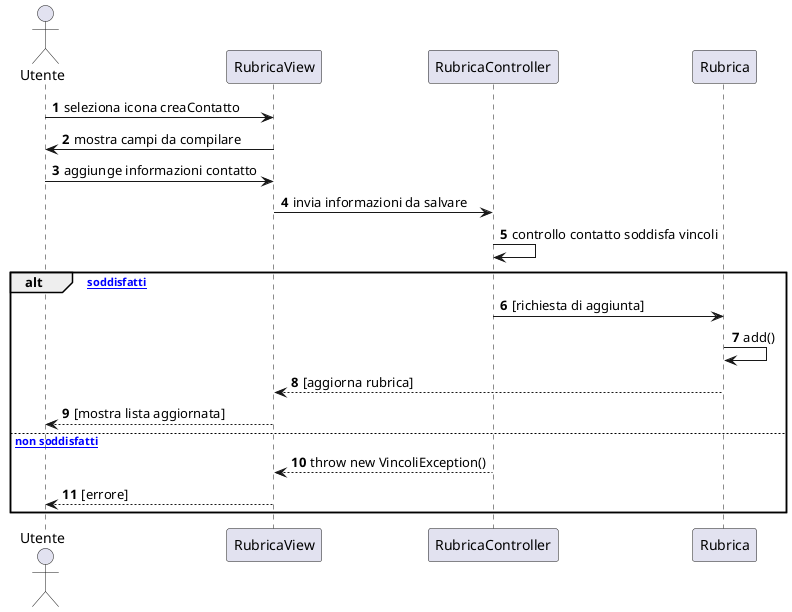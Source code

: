@startuml Aggiunta contatto
autonumber
actor Utente
participant RubricaView
participant RubricaController
participant Rubrica

Utente -> RubricaView : seleziona icona creaContatto
RubricaView->Utente: mostra campi da compilare
Utente->RubricaView: aggiunge informazioni contatto
RubricaView->RubricaController: invia informazioni da salvare
RubricaController->RubricaController: controllo contatto soddisfa vincoli
alt [vincoli soddisfatti]
RubricaController->Rubrica: [richiesta di aggiunta]
Rubrica->Rubrica: add()
Rubrica-->RubricaView: [aggiorna rubrica]
RubricaView-->Utente: [mostra lista aggiornata]
 else [vincoli non soddisfatti]
RubricaController-->RubricaView: throw new VincoliException()
RubricaView-->Utente: [errore]
end
@enduml